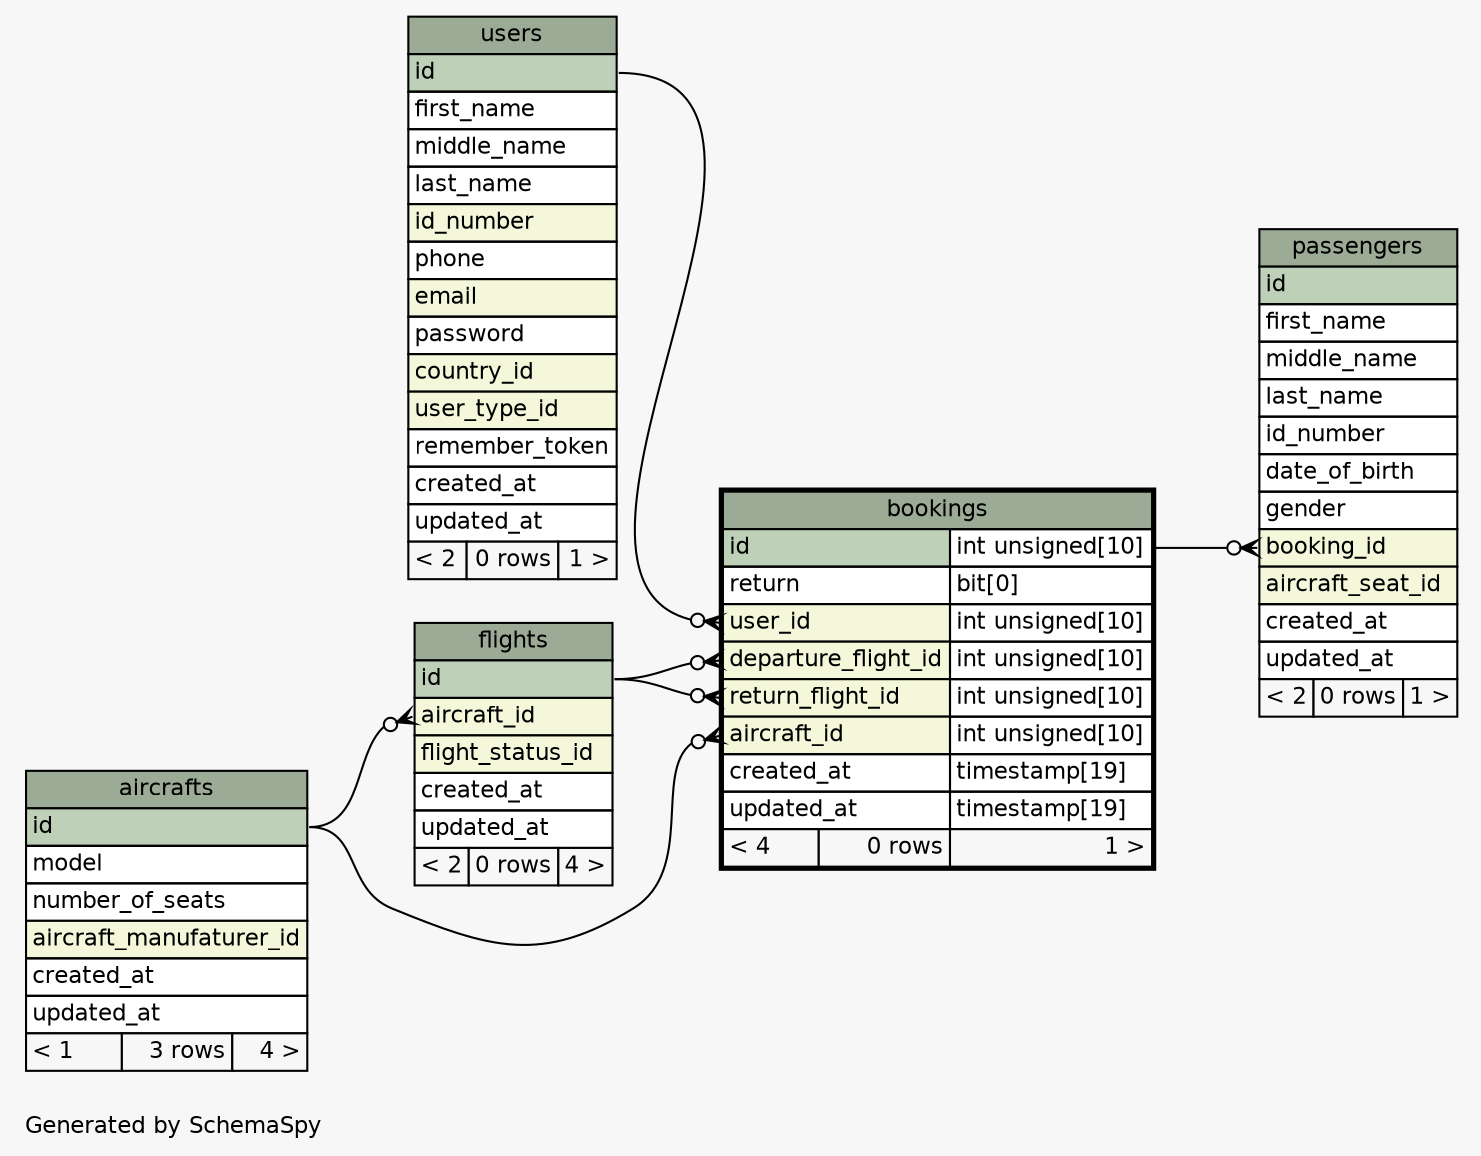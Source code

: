 // dot 2.38.0 on Linux 4.8.0-46-generic
// SchemaSpy rev 590
digraph "oneDegreeRelationshipsDiagram" {
  graph [
    rankdir="RL"
    bgcolor="#f7f7f7"
    label="\nGenerated by SchemaSpy"
    labeljust="l"
    nodesep="0.18"
    ranksep="0.46"
    fontname="Helvetica"
    fontsize="11"
  ];
  node [
    fontname="Helvetica"
    fontsize="11"
    shape="plaintext"
  ];
  edge [
    arrowsize="0.8"
  ];
  "bookings":"aircraft_id":w -> "aircrafts":"id":e [arrowhead=none dir=back arrowtail=crowodot];
  "bookings":"departure_flight_id":w -> "flights":"id":e [arrowhead=none dir=back arrowtail=crowodot];
  "bookings":"return_flight_id":w -> "flights":"id":e [arrowhead=none dir=back arrowtail=crowodot];
  "bookings":"user_id":w -> "users":"id":e [arrowhead=none dir=back arrowtail=crowodot];
  "flights":"aircraft_id":w -> "aircrafts":"id":e [arrowhead=none dir=back arrowtail=crowodot];
  "passengers":"booking_id":w -> "bookings":"id.type":e [arrowhead=none dir=back arrowtail=crowodot];
  "aircrafts" [
    label=<
    <TABLE BORDER="0" CELLBORDER="1" CELLSPACING="0" BGCOLOR="#ffffff">
      <TR><TD COLSPAN="3" BGCOLOR="#9bab96" ALIGN="CENTER">aircrafts</TD></TR>
      <TR><TD PORT="id" COLSPAN="3" BGCOLOR="#bed1b8" ALIGN="LEFT">id</TD></TR>
      <TR><TD PORT="model" COLSPAN="3" ALIGN="LEFT">model</TD></TR>
      <TR><TD PORT="number_of_seats" COLSPAN="3" ALIGN="LEFT">number_of_seats</TD></TR>
      <TR><TD PORT="aircraft_manufaturer_id" COLSPAN="3" BGCOLOR="#f4f7da" ALIGN="LEFT">aircraft_manufaturer_id</TD></TR>
      <TR><TD PORT="created_at" COLSPAN="3" ALIGN="LEFT">created_at</TD></TR>
      <TR><TD PORT="updated_at" COLSPAN="3" ALIGN="LEFT">updated_at</TD></TR>
      <TR><TD ALIGN="LEFT" BGCOLOR="#f7f7f7">&lt; 1</TD><TD ALIGN="RIGHT" BGCOLOR="#f7f7f7">3 rows</TD><TD ALIGN="RIGHT" BGCOLOR="#f7f7f7">4 &gt;</TD></TR>
    </TABLE>>
    URL="aircrafts.html"
    tooltip="aircrafts"
  ];
  "bookings" [
    label=<
    <TABLE BORDER="2" CELLBORDER="1" CELLSPACING="0" BGCOLOR="#ffffff">
      <TR><TD COLSPAN="3" BGCOLOR="#9bab96" ALIGN="CENTER">bookings</TD></TR>
      <TR><TD PORT="id" COLSPAN="2" BGCOLOR="#bed1b8" ALIGN="LEFT">id</TD><TD PORT="id.type" ALIGN="LEFT">int unsigned[10]</TD></TR>
      <TR><TD PORT="return" COLSPAN="2" ALIGN="LEFT">return</TD><TD PORT="return.type" ALIGN="LEFT">bit[0]</TD></TR>
      <TR><TD PORT="user_id" COLSPAN="2" BGCOLOR="#f4f7da" ALIGN="LEFT">user_id</TD><TD PORT="user_id.type" ALIGN="LEFT">int unsigned[10]</TD></TR>
      <TR><TD PORT="departure_flight_id" COLSPAN="2" BGCOLOR="#f4f7da" ALIGN="LEFT">departure_flight_id</TD><TD PORT="departure_flight_id.type" ALIGN="LEFT">int unsigned[10]</TD></TR>
      <TR><TD PORT="return_flight_id" COLSPAN="2" BGCOLOR="#f4f7da" ALIGN="LEFT">return_flight_id</TD><TD PORT="return_flight_id.type" ALIGN="LEFT">int unsigned[10]</TD></TR>
      <TR><TD PORT="aircraft_id" COLSPAN="2" BGCOLOR="#f4f7da" ALIGN="LEFT">aircraft_id</TD><TD PORT="aircraft_id.type" ALIGN="LEFT">int unsigned[10]</TD></TR>
      <TR><TD PORT="created_at" COLSPAN="2" ALIGN="LEFT">created_at</TD><TD PORT="created_at.type" ALIGN="LEFT">timestamp[19]</TD></TR>
      <TR><TD PORT="updated_at" COLSPAN="2" ALIGN="LEFT">updated_at</TD><TD PORT="updated_at.type" ALIGN="LEFT">timestamp[19]</TD></TR>
      <TR><TD ALIGN="LEFT" BGCOLOR="#f7f7f7">&lt; 4</TD><TD ALIGN="RIGHT" BGCOLOR="#f7f7f7">0 rows</TD><TD ALIGN="RIGHT" BGCOLOR="#f7f7f7">1 &gt;</TD></TR>
    </TABLE>>
    URL="bookings.html"
    tooltip="bookings"
  ];
  "flights" [
    label=<
    <TABLE BORDER="0" CELLBORDER="1" CELLSPACING="0" BGCOLOR="#ffffff">
      <TR><TD COLSPAN="3" BGCOLOR="#9bab96" ALIGN="CENTER">flights</TD></TR>
      <TR><TD PORT="id" COLSPAN="3" BGCOLOR="#bed1b8" ALIGN="LEFT">id</TD></TR>
      <TR><TD PORT="aircraft_id" COLSPAN="3" BGCOLOR="#f4f7da" ALIGN="LEFT">aircraft_id</TD></TR>
      <TR><TD PORT="flight_status_id" COLSPAN="3" BGCOLOR="#f4f7da" ALIGN="LEFT">flight_status_id</TD></TR>
      <TR><TD PORT="created_at" COLSPAN="3" ALIGN="LEFT">created_at</TD></TR>
      <TR><TD PORT="updated_at" COLSPAN="3" ALIGN="LEFT">updated_at</TD></TR>
      <TR><TD ALIGN="LEFT" BGCOLOR="#f7f7f7">&lt; 2</TD><TD ALIGN="RIGHT" BGCOLOR="#f7f7f7">0 rows</TD><TD ALIGN="RIGHT" BGCOLOR="#f7f7f7">4 &gt;</TD></TR>
    </TABLE>>
    URL="flights.html"
    tooltip="flights"
  ];
  "passengers" [
    label=<
    <TABLE BORDER="0" CELLBORDER="1" CELLSPACING="0" BGCOLOR="#ffffff">
      <TR><TD COLSPAN="3" BGCOLOR="#9bab96" ALIGN="CENTER">passengers</TD></TR>
      <TR><TD PORT="id" COLSPAN="3" BGCOLOR="#bed1b8" ALIGN="LEFT">id</TD></TR>
      <TR><TD PORT="first_name" COLSPAN="3" ALIGN="LEFT">first_name</TD></TR>
      <TR><TD PORT="middle_name" COLSPAN="3" ALIGN="LEFT">middle_name</TD></TR>
      <TR><TD PORT="last_name" COLSPAN="3" ALIGN="LEFT">last_name</TD></TR>
      <TR><TD PORT="id_number" COLSPAN="3" ALIGN="LEFT">id_number</TD></TR>
      <TR><TD PORT="date_of_birth" COLSPAN="3" ALIGN="LEFT">date_of_birth</TD></TR>
      <TR><TD PORT="gender" COLSPAN="3" ALIGN="LEFT">gender</TD></TR>
      <TR><TD PORT="booking_id" COLSPAN="3" BGCOLOR="#f4f7da" ALIGN="LEFT">booking_id</TD></TR>
      <TR><TD PORT="aircraft_seat_id" COLSPAN="3" BGCOLOR="#f4f7da" ALIGN="LEFT">aircraft_seat_id</TD></TR>
      <TR><TD PORT="created_at" COLSPAN="3" ALIGN="LEFT">created_at</TD></TR>
      <TR><TD PORT="updated_at" COLSPAN="3" ALIGN="LEFT">updated_at</TD></TR>
      <TR><TD ALIGN="LEFT" BGCOLOR="#f7f7f7">&lt; 2</TD><TD ALIGN="RIGHT" BGCOLOR="#f7f7f7">0 rows</TD><TD ALIGN="RIGHT" BGCOLOR="#f7f7f7">1 &gt;</TD></TR>
    </TABLE>>
    URL="passengers.html"
    tooltip="passengers"
  ];
  "users" [
    label=<
    <TABLE BORDER="0" CELLBORDER="1" CELLSPACING="0" BGCOLOR="#ffffff">
      <TR><TD COLSPAN="3" BGCOLOR="#9bab96" ALIGN="CENTER">users</TD></TR>
      <TR><TD PORT="id" COLSPAN="3" BGCOLOR="#bed1b8" ALIGN="LEFT">id</TD></TR>
      <TR><TD PORT="first_name" COLSPAN="3" ALIGN="LEFT">first_name</TD></TR>
      <TR><TD PORT="middle_name" COLSPAN="3" ALIGN="LEFT">middle_name</TD></TR>
      <TR><TD PORT="last_name" COLSPAN="3" ALIGN="LEFT">last_name</TD></TR>
      <TR><TD PORT="id_number" COLSPAN="3" BGCOLOR="#f4f7da" ALIGN="LEFT">id_number</TD></TR>
      <TR><TD PORT="phone" COLSPAN="3" ALIGN="LEFT">phone</TD></TR>
      <TR><TD PORT="email" COLSPAN="3" BGCOLOR="#f4f7da" ALIGN="LEFT">email</TD></TR>
      <TR><TD PORT="password" COLSPAN="3" ALIGN="LEFT">password</TD></TR>
      <TR><TD PORT="country_id" COLSPAN="3" BGCOLOR="#f4f7da" ALIGN="LEFT">country_id</TD></TR>
      <TR><TD PORT="user_type_id" COLSPAN="3" BGCOLOR="#f4f7da" ALIGN="LEFT">user_type_id</TD></TR>
      <TR><TD PORT="remember_token" COLSPAN="3" ALIGN="LEFT">remember_token</TD></TR>
      <TR><TD PORT="created_at" COLSPAN="3" ALIGN="LEFT">created_at</TD></TR>
      <TR><TD PORT="updated_at" COLSPAN="3" ALIGN="LEFT">updated_at</TD></TR>
      <TR><TD ALIGN="LEFT" BGCOLOR="#f7f7f7">&lt; 2</TD><TD ALIGN="RIGHT" BGCOLOR="#f7f7f7">0 rows</TD><TD ALIGN="RIGHT" BGCOLOR="#f7f7f7">1 &gt;</TD></TR>
    </TABLE>>
    URL="users.html"
    tooltip="users"
  ];
}
